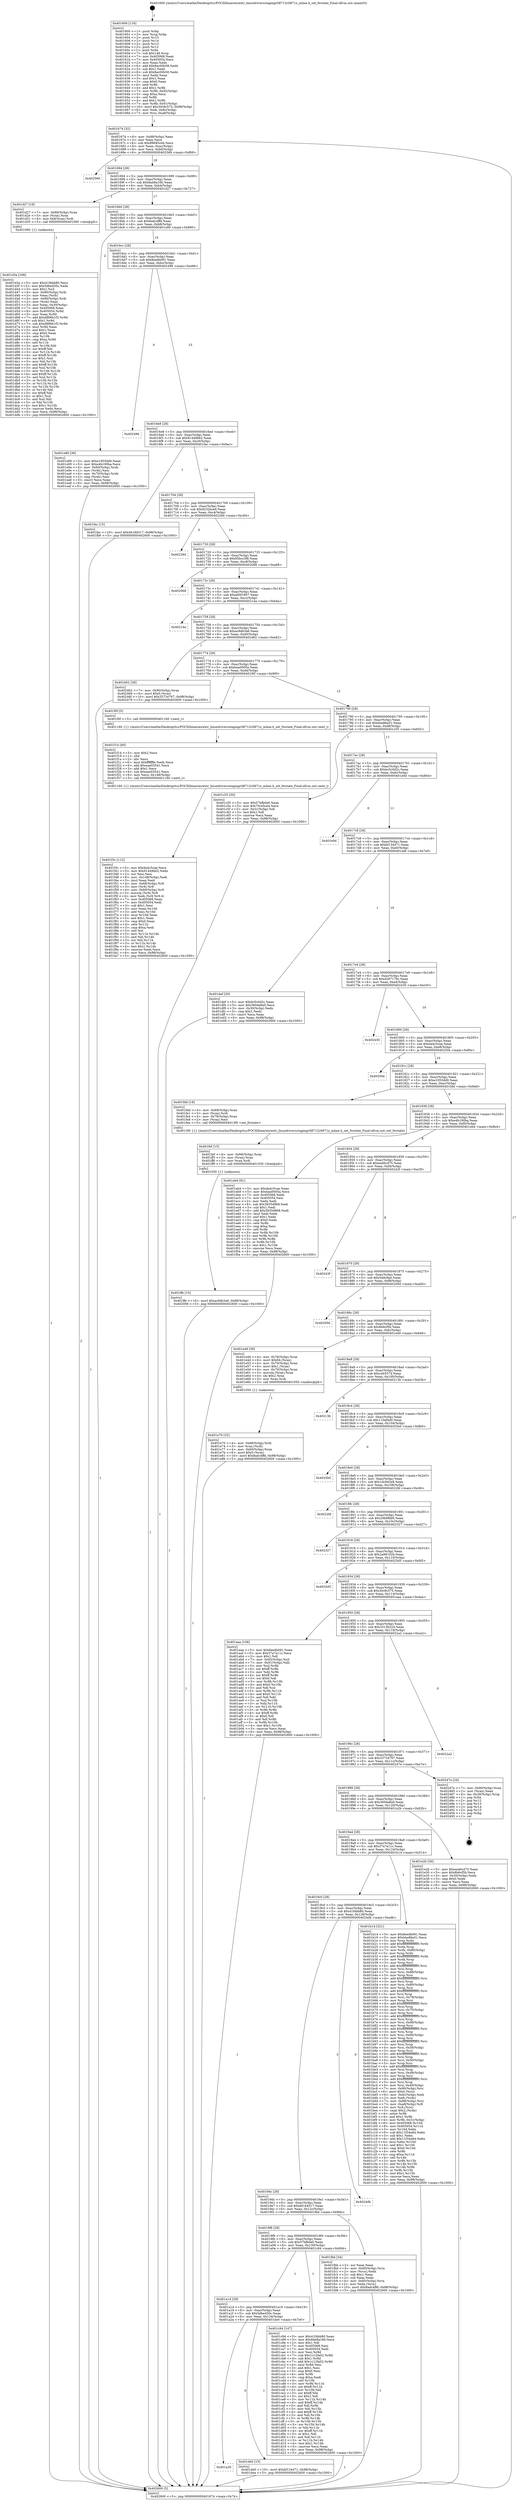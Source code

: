 digraph "0x401600" {
  label = "0x401600 (/mnt/c/Users/mathe/Desktop/tcc/POCII/binaries/extr_linuxdriversstagingrtl8712rtl871x_mlme.h_set_fwstate_Final-ollvm.out::main(0))"
  labelloc = "t"
  node[shape=record]

  Entry [label="",width=0.3,height=0.3,shape=circle,fillcolor=black,style=filled]
  "0x401674" [label="{
     0x401674 [32]\l
     | [instrs]\l
     &nbsp;&nbsp;0x401674 \<+6\>: mov -0x98(%rbp),%eax\l
     &nbsp;&nbsp;0x40167a \<+2\>: mov %eax,%ecx\l
     &nbsp;&nbsp;0x40167c \<+6\>: sub $0x89685cd4,%ecx\l
     &nbsp;&nbsp;0x401682 \<+6\>: mov %eax,-0xac(%rbp)\l
     &nbsp;&nbsp;0x401688 \<+6\>: mov %ecx,-0xb0(%rbp)\l
     &nbsp;&nbsp;0x40168e \<+6\>: je 0000000000402569 \<main+0xf69\>\l
  }"]
  "0x402569" [label="{
     0x402569\l
  }", style=dashed]
  "0x401694" [label="{
     0x401694 [28]\l
     | [instrs]\l
     &nbsp;&nbsp;0x401694 \<+5\>: jmp 0000000000401699 \<main+0x99\>\l
     &nbsp;&nbsp;0x401699 \<+6\>: mov -0xac(%rbp),%eax\l
     &nbsp;&nbsp;0x40169f \<+5\>: sub $0x8ab8a16b,%eax\l
     &nbsp;&nbsp;0x4016a4 \<+6\>: mov %eax,-0xb4(%rbp)\l
     &nbsp;&nbsp;0x4016aa \<+6\>: je 0000000000401d27 \<main+0x727\>\l
  }"]
  Exit [label="",width=0.3,height=0.3,shape=circle,fillcolor=black,style=filled,peripheries=2]
  "0x401d27" [label="{
     0x401d27 [19]\l
     | [instrs]\l
     &nbsp;&nbsp;0x401d27 \<+7\>: mov -0x88(%rbp),%rax\l
     &nbsp;&nbsp;0x401d2e \<+3\>: mov (%rax),%rax\l
     &nbsp;&nbsp;0x401d31 \<+4\>: mov 0x8(%rax),%rdi\l
     &nbsp;&nbsp;0x401d35 \<+5\>: call 0000000000401060 \<atoi@plt\>\l
     | [calls]\l
     &nbsp;&nbsp;0x401060 \{1\} (unknown)\l
  }"]
  "0x4016b0" [label="{
     0x4016b0 [28]\l
     | [instrs]\l
     &nbsp;&nbsp;0x4016b0 \<+5\>: jmp 00000000004016b5 \<main+0xb5\>\l
     &nbsp;&nbsp;0x4016b5 \<+6\>: mov -0xac(%rbp),%eax\l
     &nbsp;&nbsp;0x4016bb \<+5\>: sub $0x8adc4ffd,%eax\l
     &nbsp;&nbsp;0x4016c0 \<+6\>: mov %eax,-0xb8(%rbp)\l
     &nbsp;&nbsp;0x4016c6 \<+6\>: je 0000000000401e90 \<main+0x890\>\l
  }"]
  "0x401ffe" [label="{
     0x401ffe [15]\l
     | [instrs]\l
     &nbsp;&nbsp;0x401ffe \<+10\>: movl $0xac9db3a6,-0x98(%rbp)\l
     &nbsp;&nbsp;0x402008 \<+5\>: jmp 0000000000402600 \<main+0x1000\>\l
  }"]
  "0x401e90" [label="{
     0x401e90 [36]\l
     | [instrs]\l
     &nbsp;&nbsp;0x401e90 \<+5\>: mov $0xe1955dd0,%eax\l
     &nbsp;&nbsp;0x401e95 \<+5\>: mov $0xe4b190ba,%ecx\l
     &nbsp;&nbsp;0x401e9a \<+4\>: mov -0x60(%rbp),%rdx\l
     &nbsp;&nbsp;0x401e9e \<+2\>: mov (%rdx),%esi\l
     &nbsp;&nbsp;0x401ea0 \<+4\>: mov -0x70(%rbp),%rdx\l
     &nbsp;&nbsp;0x401ea4 \<+2\>: cmp (%rdx),%esi\l
     &nbsp;&nbsp;0x401ea6 \<+3\>: cmovl %ecx,%eax\l
     &nbsp;&nbsp;0x401ea9 \<+6\>: mov %eax,-0x98(%rbp)\l
     &nbsp;&nbsp;0x401eaf \<+5\>: jmp 0000000000402600 \<main+0x1000\>\l
  }"]
  "0x4016cc" [label="{
     0x4016cc [28]\l
     | [instrs]\l
     &nbsp;&nbsp;0x4016cc \<+5\>: jmp 00000000004016d1 \<main+0xd1\>\l
     &nbsp;&nbsp;0x4016d1 \<+6\>: mov -0xac(%rbp),%eax\l
     &nbsp;&nbsp;0x4016d7 \<+5\>: sub $0x8eedb091,%eax\l
     &nbsp;&nbsp;0x4016dc \<+6\>: mov %eax,-0xbc(%rbp)\l
     &nbsp;&nbsp;0x4016e2 \<+6\>: je 0000000000402496 \<main+0xe96\>\l
  }"]
  "0x401fef" [label="{
     0x401fef [15]\l
     | [instrs]\l
     &nbsp;&nbsp;0x401fef \<+4\>: mov -0x68(%rbp),%rax\l
     &nbsp;&nbsp;0x401ff3 \<+3\>: mov (%rax),%rax\l
     &nbsp;&nbsp;0x401ff6 \<+3\>: mov %rax,%rdi\l
     &nbsp;&nbsp;0x401ff9 \<+5\>: call 0000000000401030 \<free@plt\>\l
     | [calls]\l
     &nbsp;&nbsp;0x401030 \{1\} (unknown)\l
  }"]
  "0x402496" [label="{
     0x402496\l
  }", style=dashed]
  "0x4016e8" [label="{
     0x4016e8 [28]\l
     | [instrs]\l
     &nbsp;&nbsp;0x4016e8 \<+5\>: jmp 00000000004016ed \<main+0xed\>\l
     &nbsp;&nbsp;0x4016ed \<+6\>: mov -0xac(%rbp),%eax\l
     &nbsp;&nbsp;0x4016f3 \<+5\>: sub $0x91449b62,%eax\l
     &nbsp;&nbsp;0x4016f8 \<+6\>: mov %eax,-0xc0(%rbp)\l
     &nbsp;&nbsp;0x4016fe \<+6\>: je 0000000000401fac \<main+0x9ac\>\l
  }"]
  "0x401f3c" [label="{
     0x401f3c [112]\l
     | [instrs]\l
     &nbsp;&nbsp;0x401f3c \<+5\>: mov $0xda4c5cae,%ecx\l
     &nbsp;&nbsp;0x401f41 \<+5\>: mov $0x91449b62,%edx\l
     &nbsp;&nbsp;0x401f46 \<+2\>: xor %esi,%esi\l
     &nbsp;&nbsp;0x401f48 \<+6\>: mov -0x148(%rbp),%edi\l
     &nbsp;&nbsp;0x401f4e \<+3\>: imul %eax,%edi\l
     &nbsp;&nbsp;0x401f51 \<+4\>: mov -0x68(%rbp),%r8\l
     &nbsp;&nbsp;0x401f55 \<+3\>: mov (%r8),%r8\l
     &nbsp;&nbsp;0x401f58 \<+4\>: mov -0x60(%rbp),%r9\l
     &nbsp;&nbsp;0x401f5c \<+3\>: movslq (%r9),%r9\l
     &nbsp;&nbsp;0x401f5f \<+4\>: mov %edi,(%r8,%r9,4)\l
     &nbsp;&nbsp;0x401f63 \<+7\>: mov 0x405068,%eax\l
     &nbsp;&nbsp;0x401f6a \<+7\>: mov 0x405054,%edi\l
     &nbsp;&nbsp;0x401f71 \<+3\>: sub $0x1,%esi\l
     &nbsp;&nbsp;0x401f74 \<+3\>: mov %eax,%r10d\l
     &nbsp;&nbsp;0x401f77 \<+3\>: add %esi,%r10d\l
     &nbsp;&nbsp;0x401f7a \<+4\>: imul %r10d,%eax\l
     &nbsp;&nbsp;0x401f7e \<+3\>: and $0x1,%eax\l
     &nbsp;&nbsp;0x401f81 \<+3\>: cmp $0x0,%eax\l
     &nbsp;&nbsp;0x401f84 \<+4\>: sete %r11b\l
     &nbsp;&nbsp;0x401f88 \<+3\>: cmp $0xa,%edi\l
     &nbsp;&nbsp;0x401f8b \<+3\>: setl %bl\l
     &nbsp;&nbsp;0x401f8e \<+3\>: mov %r11b,%r14b\l
     &nbsp;&nbsp;0x401f91 \<+3\>: and %bl,%r14b\l
     &nbsp;&nbsp;0x401f94 \<+3\>: xor %bl,%r11b\l
     &nbsp;&nbsp;0x401f97 \<+3\>: or %r11b,%r14b\l
     &nbsp;&nbsp;0x401f9a \<+4\>: test $0x1,%r14b\l
     &nbsp;&nbsp;0x401f9e \<+3\>: cmovne %edx,%ecx\l
     &nbsp;&nbsp;0x401fa1 \<+6\>: mov %ecx,-0x98(%rbp)\l
     &nbsp;&nbsp;0x401fa7 \<+5\>: jmp 0000000000402600 \<main+0x1000\>\l
  }"]
  "0x401fac" [label="{
     0x401fac [15]\l
     | [instrs]\l
     &nbsp;&nbsp;0x401fac \<+10\>: movl $0x46184517,-0x98(%rbp)\l
     &nbsp;&nbsp;0x401fb6 \<+5\>: jmp 0000000000402600 \<main+0x1000\>\l
  }"]
  "0x401704" [label="{
     0x401704 [28]\l
     | [instrs]\l
     &nbsp;&nbsp;0x401704 \<+5\>: jmp 0000000000401709 \<main+0x109\>\l
     &nbsp;&nbsp;0x401709 \<+6\>: mov -0xac(%rbp),%eax\l
     &nbsp;&nbsp;0x40170f \<+5\>: sub $0x9232bce9,%eax\l
     &nbsp;&nbsp;0x401714 \<+6\>: mov %eax,-0xc4(%rbp)\l
     &nbsp;&nbsp;0x40171a \<+6\>: je 0000000000402284 \<main+0xc84\>\l
  }"]
  "0x401f14" [label="{
     0x401f14 [40]\l
     | [instrs]\l
     &nbsp;&nbsp;0x401f14 \<+5\>: mov $0x2,%ecx\l
     &nbsp;&nbsp;0x401f19 \<+1\>: cltd\l
     &nbsp;&nbsp;0x401f1a \<+2\>: idiv %ecx\l
     &nbsp;&nbsp;0x401f1c \<+6\>: imul $0xfffffffe,%edx,%ecx\l
     &nbsp;&nbsp;0x401f22 \<+6\>: add $0xaae03541,%ecx\l
     &nbsp;&nbsp;0x401f28 \<+3\>: add $0x1,%ecx\l
     &nbsp;&nbsp;0x401f2b \<+6\>: sub $0xaae03541,%ecx\l
     &nbsp;&nbsp;0x401f31 \<+6\>: mov %ecx,-0x148(%rbp)\l
     &nbsp;&nbsp;0x401f37 \<+5\>: call 0000000000401160 \<next_i\>\l
     | [calls]\l
     &nbsp;&nbsp;0x401160 \{1\} (/mnt/c/Users/mathe/Desktop/tcc/POCII/binaries/extr_linuxdriversstagingrtl8712rtl871x_mlme.h_set_fwstate_Final-ollvm.out::next_i)\l
  }"]
  "0x402284" [label="{
     0x402284\l
  }", style=dashed]
  "0x401720" [label="{
     0x401720 [28]\l
     | [instrs]\l
     &nbsp;&nbsp;0x401720 \<+5\>: jmp 0000000000401725 \<main+0x125\>\l
     &nbsp;&nbsp;0x401725 \<+6\>: mov -0xac(%rbp),%eax\l
     &nbsp;&nbsp;0x40172b \<+5\>: sub $0x95bcc3f8,%eax\l
     &nbsp;&nbsp;0x401730 \<+6\>: mov %eax,-0xc8(%rbp)\l
     &nbsp;&nbsp;0x401736 \<+6\>: je 0000000000402068 \<main+0xa68\>\l
  }"]
  "0x401e70" [label="{
     0x401e70 [32]\l
     | [instrs]\l
     &nbsp;&nbsp;0x401e70 \<+4\>: mov -0x68(%rbp),%rdi\l
     &nbsp;&nbsp;0x401e74 \<+3\>: mov %rax,(%rdi)\l
     &nbsp;&nbsp;0x401e77 \<+4\>: mov -0x60(%rbp),%rax\l
     &nbsp;&nbsp;0x401e7b \<+6\>: movl $0x0,(%rax)\l
     &nbsp;&nbsp;0x401e81 \<+10\>: movl $0x8adc4ffd,-0x98(%rbp)\l
     &nbsp;&nbsp;0x401e8b \<+5\>: jmp 0000000000402600 \<main+0x1000\>\l
  }"]
  "0x402068" [label="{
     0x402068\l
  }", style=dashed]
  "0x40173c" [label="{
     0x40173c [28]\l
     | [instrs]\l
     &nbsp;&nbsp;0x40173c \<+5\>: jmp 0000000000401741 \<main+0x141\>\l
     &nbsp;&nbsp;0x401741 \<+6\>: mov -0xac(%rbp),%eax\l
     &nbsp;&nbsp;0x401747 \<+5\>: sub $0xa00f1807,%eax\l
     &nbsp;&nbsp;0x40174c \<+6\>: mov %eax,-0xcc(%rbp)\l
     &nbsp;&nbsp;0x401752 \<+6\>: je 000000000040214a \<main+0xb4a\>\l
  }"]
  "0x401a30" [label="{
     0x401a30\l
  }", style=dashed]
  "0x40214a" [label="{
     0x40214a\l
  }", style=dashed]
  "0x401758" [label="{
     0x401758 [28]\l
     | [instrs]\l
     &nbsp;&nbsp;0x401758 \<+5\>: jmp 000000000040175d \<main+0x15d\>\l
     &nbsp;&nbsp;0x40175d \<+6\>: mov -0xac(%rbp),%eax\l
     &nbsp;&nbsp;0x401763 \<+5\>: sub $0xac9db3a6,%eax\l
     &nbsp;&nbsp;0x401768 \<+6\>: mov %eax,-0xd0(%rbp)\l
     &nbsp;&nbsp;0x40176e \<+6\>: je 0000000000402462 \<main+0xe62\>\l
  }"]
  "0x401de0" [label="{
     0x401de0 [15]\l
     | [instrs]\l
     &nbsp;&nbsp;0x401de0 \<+10\>: movl $0xbf134471,-0x98(%rbp)\l
     &nbsp;&nbsp;0x401dea \<+5\>: jmp 0000000000402600 \<main+0x1000\>\l
  }"]
  "0x402462" [label="{
     0x402462 [28]\l
     | [instrs]\l
     &nbsp;&nbsp;0x402462 \<+7\>: mov -0x90(%rbp),%rax\l
     &nbsp;&nbsp;0x402469 \<+6\>: movl $0x0,(%rax)\l
     &nbsp;&nbsp;0x40246f \<+10\>: movl $0x33734767,-0x98(%rbp)\l
     &nbsp;&nbsp;0x402479 \<+5\>: jmp 0000000000402600 \<main+0x1000\>\l
  }"]
  "0x401774" [label="{
     0x401774 [28]\l
     | [instrs]\l
     &nbsp;&nbsp;0x401774 \<+5\>: jmp 0000000000401779 \<main+0x179\>\l
     &nbsp;&nbsp;0x401779 \<+6\>: mov -0xac(%rbp),%eax\l
     &nbsp;&nbsp;0x40177f \<+5\>: sub $0xbaa0005a,%eax\l
     &nbsp;&nbsp;0x401784 \<+6\>: mov %eax,-0xd4(%rbp)\l
     &nbsp;&nbsp;0x40178a \<+6\>: je 0000000000401f0f \<main+0x90f\>\l
  }"]
  "0x401d3a" [label="{
     0x401d3a [166]\l
     | [instrs]\l
     &nbsp;&nbsp;0x401d3a \<+5\>: mov $0x41f4bb80,%ecx\l
     &nbsp;&nbsp;0x401d3f \<+5\>: mov $0x5dbe450c,%edx\l
     &nbsp;&nbsp;0x401d44 \<+3\>: mov $0x1,%sil\l
     &nbsp;&nbsp;0x401d47 \<+4\>: mov -0x80(%rbp),%rdi\l
     &nbsp;&nbsp;0x401d4b \<+2\>: mov %eax,(%rdi)\l
     &nbsp;&nbsp;0x401d4d \<+4\>: mov -0x80(%rbp),%rdi\l
     &nbsp;&nbsp;0x401d51 \<+2\>: mov (%rdi),%eax\l
     &nbsp;&nbsp;0x401d53 \<+3\>: mov %eax,-0x30(%rbp)\l
     &nbsp;&nbsp;0x401d56 \<+7\>: mov 0x405068,%eax\l
     &nbsp;&nbsp;0x401d5d \<+8\>: mov 0x405054,%r8d\l
     &nbsp;&nbsp;0x401d65 \<+3\>: mov %eax,%r9d\l
     &nbsp;&nbsp;0x401d68 \<+7\>: add $0xd886b1f3,%r9d\l
     &nbsp;&nbsp;0x401d6f \<+4\>: sub $0x1,%r9d\l
     &nbsp;&nbsp;0x401d73 \<+7\>: sub $0xd886b1f3,%r9d\l
     &nbsp;&nbsp;0x401d7a \<+4\>: imul %r9d,%eax\l
     &nbsp;&nbsp;0x401d7e \<+3\>: and $0x1,%eax\l
     &nbsp;&nbsp;0x401d81 \<+3\>: cmp $0x0,%eax\l
     &nbsp;&nbsp;0x401d84 \<+4\>: sete %r10b\l
     &nbsp;&nbsp;0x401d88 \<+4\>: cmp $0xa,%r8d\l
     &nbsp;&nbsp;0x401d8c \<+4\>: setl %r11b\l
     &nbsp;&nbsp;0x401d90 \<+3\>: mov %r10b,%bl\l
     &nbsp;&nbsp;0x401d93 \<+3\>: xor $0xff,%bl\l
     &nbsp;&nbsp;0x401d96 \<+3\>: mov %r11b,%r14b\l
     &nbsp;&nbsp;0x401d99 \<+4\>: xor $0xff,%r14b\l
     &nbsp;&nbsp;0x401d9d \<+4\>: xor $0x1,%sil\l
     &nbsp;&nbsp;0x401da1 \<+3\>: mov %bl,%r15b\l
     &nbsp;&nbsp;0x401da4 \<+4\>: and $0xff,%r15b\l
     &nbsp;&nbsp;0x401da8 \<+3\>: and %sil,%r10b\l
     &nbsp;&nbsp;0x401dab \<+3\>: mov %r14b,%r12b\l
     &nbsp;&nbsp;0x401dae \<+4\>: and $0xff,%r12b\l
     &nbsp;&nbsp;0x401db2 \<+3\>: and %sil,%r11b\l
     &nbsp;&nbsp;0x401db5 \<+3\>: or %r10b,%r15b\l
     &nbsp;&nbsp;0x401db8 \<+3\>: or %r11b,%r12b\l
     &nbsp;&nbsp;0x401dbb \<+3\>: xor %r12b,%r15b\l
     &nbsp;&nbsp;0x401dbe \<+3\>: or %r14b,%bl\l
     &nbsp;&nbsp;0x401dc1 \<+3\>: xor $0xff,%bl\l
     &nbsp;&nbsp;0x401dc4 \<+4\>: or $0x1,%sil\l
     &nbsp;&nbsp;0x401dc8 \<+3\>: and %sil,%bl\l
     &nbsp;&nbsp;0x401dcb \<+3\>: or %bl,%r15b\l
     &nbsp;&nbsp;0x401dce \<+4\>: test $0x1,%r15b\l
     &nbsp;&nbsp;0x401dd2 \<+3\>: cmovne %edx,%ecx\l
     &nbsp;&nbsp;0x401dd5 \<+6\>: mov %ecx,-0x98(%rbp)\l
     &nbsp;&nbsp;0x401ddb \<+5\>: jmp 0000000000402600 \<main+0x1000\>\l
  }"]
  "0x401f0f" [label="{
     0x401f0f [5]\l
     | [instrs]\l
     &nbsp;&nbsp;0x401f0f \<+5\>: call 0000000000401160 \<next_i\>\l
     | [calls]\l
     &nbsp;&nbsp;0x401160 \{1\} (/mnt/c/Users/mathe/Desktop/tcc/POCII/binaries/extr_linuxdriversstagingrtl8712rtl871x_mlme.h_set_fwstate_Final-ollvm.out::next_i)\l
  }"]
  "0x401790" [label="{
     0x401790 [28]\l
     | [instrs]\l
     &nbsp;&nbsp;0x401790 \<+5\>: jmp 0000000000401795 \<main+0x195\>\l
     &nbsp;&nbsp;0x401795 \<+6\>: mov -0xac(%rbp),%eax\l
     &nbsp;&nbsp;0x40179b \<+5\>: sub $0xbba86a51,%eax\l
     &nbsp;&nbsp;0x4017a0 \<+6\>: mov %eax,-0xd8(%rbp)\l
     &nbsp;&nbsp;0x4017a6 \<+6\>: je 0000000000401c55 \<main+0x655\>\l
  }"]
  "0x401a14" [label="{
     0x401a14 [28]\l
     | [instrs]\l
     &nbsp;&nbsp;0x401a14 \<+5\>: jmp 0000000000401a19 \<main+0x419\>\l
     &nbsp;&nbsp;0x401a19 \<+6\>: mov -0xac(%rbp),%eax\l
     &nbsp;&nbsp;0x401a1f \<+5\>: sub $0x5dbe450c,%eax\l
     &nbsp;&nbsp;0x401a24 \<+6\>: mov %eax,-0x134(%rbp)\l
     &nbsp;&nbsp;0x401a2a \<+6\>: je 0000000000401de0 \<main+0x7e0\>\l
  }"]
  "0x401c55" [label="{
     0x401c55 [30]\l
     | [instrs]\l
     &nbsp;&nbsp;0x401c55 \<+5\>: mov $0x57bfb0e0,%eax\l
     &nbsp;&nbsp;0x401c5a \<+5\>: mov $0x70ce5ce4,%ecx\l
     &nbsp;&nbsp;0x401c5f \<+3\>: mov -0x31(%rbp),%dl\l
     &nbsp;&nbsp;0x401c62 \<+3\>: test $0x1,%dl\l
     &nbsp;&nbsp;0x401c65 \<+3\>: cmovne %ecx,%eax\l
     &nbsp;&nbsp;0x401c68 \<+6\>: mov %eax,-0x98(%rbp)\l
     &nbsp;&nbsp;0x401c6e \<+5\>: jmp 0000000000402600 \<main+0x1000\>\l
  }"]
  "0x4017ac" [label="{
     0x4017ac [28]\l
     | [instrs]\l
     &nbsp;&nbsp;0x4017ac \<+5\>: jmp 00000000004017b1 \<main+0x1b1\>\l
     &nbsp;&nbsp;0x4017b1 \<+6\>: mov -0xac(%rbp),%eax\l
     &nbsp;&nbsp;0x4017b7 \<+5\>: sub $0xbc5c0d2c,%eax\l
     &nbsp;&nbsp;0x4017bc \<+6\>: mov %eax,-0xdc(%rbp)\l
     &nbsp;&nbsp;0x4017c2 \<+6\>: je 0000000000401e0d \<main+0x80d\>\l
  }"]
  "0x401c94" [label="{
     0x401c94 [147]\l
     | [instrs]\l
     &nbsp;&nbsp;0x401c94 \<+5\>: mov $0x41f4bb80,%eax\l
     &nbsp;&nbsp;0x401c99 \<+5\>: mov $0x8ab8a16b,%ecx\l
     &nbsp;&nbsp;0x401c9e \<+2\>: mov $0x1,%dl\l
     &nbsp;&nbsp;0x401ca0 \<+7\>: mov 0x405068,%esi\l
     &nbsp;&nbsp;0x401ca7 \<+7\>: mov 0x405054,%edi\l
     &nbsp;&nbsp;0x401cae \<+3\>: mov %esi,%r8d\l
     &nbsp;&nbsp;0x401cb1 \<+7\>: sub $0x1c12fa02,%r8d\l
     &nbsp;&nbsp;0x401cb8 \<+4\>: sub $0x1,%r8d\l
     &nbsp;&nbsp;0x401cbc \<+7\>: add $0x1c12fa02,%r8d\l
     &nbsp;&nbsp;0x401cc3 \<+4\>: imul %r8d,%esi\l
     &nbsp;&nbsp;0x401cc7 \<+3\>: and $0x1,%esi\l
     &nbsp;&nbsp;0x401cca \<+3\>: cmp $0x0,%esi\l
     &nbsp;&nbsp;0x401ccd \<+4\>: sete %r9b\l
     &nbsp;&nbsp;0x401cd1 \<+3\>: cmp $0xa,%edi\l
     &nbsp;&nbsp;0x401cd4 \<+4\>: setl %r10b\l
     &nbsp;&nbsp;0x401cd8 \<+3\>: mov %r9b,%r11b\l
     &nbsp;&nbsp;0x401cdb \<+4\>: xor $0xff,%r11b\l
     &nbsp;&nbsp;0x401cdf \<+3\>: mov %r10b,%bl\l
     &nbsp;&nbsp;0x401ce2 \<+3\>: xor $0xff,%bl\l
     &nbsp;&nbsp;0x401ce5 \<+3\>: xor $0x1,%dl\l
     &nbsp;&nbsp;0x401ce8 \<+3\>: mov %r11b,%r14b\l
     &nbsp;&nbsp;0x401ceb \<+4\>: and $0xff,%r14b\l
     &nbsp;&nbsp;0x401cef \<+3\>: and %dl,%r9b\l
     &nbsp;&nbsp;0x401cf2 \<+3\>: mov %bl,%r15b\l
     &nbsp;&nbsp;0x401cf5 \<+4\>: and $0xff,%r15b\l
     &nbsp;&nbsp;0x401cf9 \<+3\>: and %dl,%r10b\l
     &nbsp;&nbsp;0x401cfc \<+3\>: or %r9b,%r14b\l
     &nbsp;&nbsp;0x401cff \<+3\>: or %r10b,%r15b\l
     &nbsp;&nbsp;0x401d02 \<+3\>: xor %r15b,%r14b\l
     &nbsp;&nbsp;0x401d05 \<+3\>: or %bl,%r11b\l
     &nbsp;&nbsp;0x401d08 \<+4\>: xor $0xff,%r11b\l
     &nbsp;&nbsp;0x401d0c \<+3\>: or $0x1,%dl\l
     &nbsp;&nbsp;0x401d0f \<+3\>: and %dl,%r11b\l
     &nbsp;&nbsp;0x401d12 \<+3\>: or %r11b,%r14b\l
     &nbsp;&nbsp;0x401d15 \<+4\>: test $0x1,%r14b\l
     &nbsp;&nbsp;0x401d19 \<+3\>: cmovne %ecx,%eax\l
     &nbsp;&nbsp;0x401d1c \<+6\>: mov %eax,-0x98(%rbp)\l
     &nbsp;&nbsp;0x401d22 \<+5\>: jmp 0000000000402600 \<main+0x1000\>\l
  }"]
  "0x401e0d" [label="{
     0x401e0d\l
  }", style=dashed]
  "0x4017c8" [label="{
     0x4017c8 [28]\l
     | [instrs]\l
     &nbsp;&nbsp;0x4017c8 \<+5\>: jmp 00000000004017cd \<main+0x1cd\>\l
     &nbsp;&nbsp;0x4017cd \<+6\>: mov -0xac(%rbp),%eax\l
     &nbsp;&nbsp;0x4017d3 \<+5\>: sub $0xbf134471,%eax\l
     &nbsp;&nbsp;0x4017d8 \<+6\>: mov %eax,-0xe0(%rbp)\l
     &nbsp;&nbsp;0x4017de \<+6\>: je 0000000000401def \<main+0x7ef\>\l
  }"]
  "0x4019f8" [label="{
     0x4019f8 [28]\l
     | [instrs]\l
     &nbsp;&nbsp;0x4019f8 \<+5\>: jmp 00000000004019fd \<main+0x3fd\>\l
     &nbsp;&nbsp;0x4019fd \<+6\>: mov -0xac(%rbp),%eax\l
     &nbsp;&nbsp;0x401a03 \<+5\>: sub $0x57bfb0e0,%eax\l
     &nbsp;&nbsp;0x401a08 \<+6\>: mov %eax,-0x130(%rbp)\l
     &nbsp;&nbsp;0x401a0e \<+6\>: je 0000000000401c94 \<main+0x694\>\l
  }"]
  "0x401def" [label="{
     0x401def [30]\l
     | [instrs]\l
     &nbsp;&nbsp;0x401def \<+5\>: mov $0xbc5c0d2c,%eax\l
     &nbsp;&nbsp;0x401df4 \<+5\>: mov $0x360da8a0,%ecx\l
     &nbsp;&nbsp;0x401df9 \<+3\>: mov -0x30(%rbp),%edx\l
     &nbsp;&nbsp;0x401dfc \<+3\>: cmp $0x1,%edx\l
     &nbsp;&nbsp;0x401dff \<+3\>: cmovl %ecx,%eax\l
     &nbsp;&nbsp;0x401e02 \<+6\>: mov %eax,-0x98(%rbp)\l
     &nbsp;&nbsp;0x401e08 \<+5\>: jmp 0000000000402600 \<main+0x1000\>\l
  }"]
  "0x4017e4" [label="{
     0x4017e4 [28]\l
     | [instrs]\l
     &nbsp;&nbsp;0x4017e4 \<+5\>: jmp 00000000004017e9 \<main+0x1e9\>\l
     &nbsp;&nbsp;0x4017e9 \<+6\>: mov -0xac(%rbp),%eax\l
     &nbsp;&nbsp;0x4017ef \<+5\>: sub $0xd287179c,%eax\l
     &nbsp;&nbsp;0x4017f4 \<+6\>: mov %eax,-0xe4(%rbp)\l
     &nbsp;&nbsp;0x4017fa \<+6\>: je 0000000000402430 \<main+0xe30\>\l
  }"]
  "0x401fbb" [label="{
     0x401fbb [34]\l
     | [instrs]\l
     &nbsp;&nbsp;0x401fbb \<+2\>: xor %eax,%eax\l
     &nbsp;&nbsp;0x401fbd \<+4\>: mov -0x60(%rbp),%rcx\l
     &nbsp;&nbsp;0x401fc1 \<+2\>: mov (%rcx),%edx\l
     &nbsp;&nbsp;0x401fc3 \<+3\>: sub $0x1,%eax\l
     &nbsp;&nbsp;0x401fc6 \<+2\>: sub %eax,%edx\l
     &nbsp;&nbsp;0x401fc8 \<+4\>: mov -0x60(%rbp),%rcx\l
     &nbsp;&nbsp;0x401fcc \<+2\>: mov %edx,(%rcx)\l
     &nbsp;&nbsp;0x401fce \<+10\>: movl $0x8adc4ffd,-0x98(%rbp)\l
     &nbsp;&nbsp;0x401fd8 \<+5\>: jmp 0000000000402600 \<main+0x1000\>\l
  }"]
  "0x402430" [label="{
     0x402430\l
  }", style=dashed]
  "0x401800" [label="{
     0x401800 [28]\l
     | [instrs]\l
     &nbsp;&nbsp;0x401800 \<+5\>: jmp 0000000000401805 \<main+0x205\>\l
     &nbsp;&nbsp;0x401805 \<+6\>: mov -0xac(%rbp),%eax\l
     &nbsp;&nbsp;0x40180b \<+5\>: sub $0xda4c5cae,%eax\l
     &nbsp;&nbsp;0x401810 \<+6\>: mov %eax,-0xe8(%rbp)\l
     &nbsp;&nbsp;0x401816 \<+6\>: je 000000000040250e \<main+0xf0e\>\l
  }"]
  "0x4019dc" [label="{
     0x4019dc [28]\l
     | [instrs]\l
     &nbsp;&nbsp;0x4019dc \<+5\>: jmp 00000000004019e1 \<main+0x3e1\>\l
     &nbsp;&nbsp;0x4019e1 \<+6\>: mov -0xac(%rbp),%eax\l
     &nbsp;&nbsp;0x4019e7 \<+5\>: sub $0x46184517,%eax\l
     &nbsp;&nbsp;0x4019ec \<+6\>: mov %eax,-0x12c(%rbp)\l
     &nbsp;&nbsp;0x4019f2 \<+6\>: je 0000000000401fbb \<main+0x9bb\>\l
  }"]
  "0x40250e" [label="{
     0x40250e\l
  }", style=dashed]
  "0x40181c" [label="{
     0x40181c [28]\l
     | [instrs]\l
     &nbsp;&nbsp;0x40181c \<+5\>: jmp 0000000000401821 \<main+0x221\>\l
     &nbsp;&nbsp;0x401821 \<+6\>: mov -0xac(%rbp),%eax\l
     &nbsp;&nbsp;0x401827 \<+5\>: sub $0xe1955dd0,%eax\l
     &nbsp;&nbsp;0x40182c \<+6\>: mov %eax,-0xec(%rbp)\l
     &nbsp;&nbsp;0x401832 \<+6\>: je 0000000000401fdd \<main+0x9dd\>\l
  }"]
  "0x4024db" [label="{
     0x4024db\l
  }", style=dashed]
  "0x401fdd" [label="{
     0x401fdd [18]\l
     | [instrs]\l
     &nbsp;&nbsp;0x401fdd \<+4\>: mov -0x68(%rbp),%rax\l
     &nbsp;&nbsp;0x401fe1 \<+3\>: mov (%rax),%rdi\l
     &nbsp;&nbsp;0x401fe4 \<+4\>: mov -0x78(%rbp),%rax\l
     &nbsp;&nbsp;0x401fe8 \<+2\>: mov (%rax),%esi\l
     &nbsp;&nbsp;0x401fea \<+5\>: call 00000000004013f0 \<set_fwstate\>\l
     | [calls]\l
     &nbsp;&nbsp;0x4013f0 \{1\} (/mnt/c/Users/mathe/Desktop/tcc/POCII/binaries/extr_linuxdriversstagingrtl8712rtl871x_mlme.h_set_fwstate_Final-ollvm.out::set_fwstate)\l
  }"]
  "0x401838" [label="{
     0x401838 [28]\l
     | [instrs]\l
     &nbsp;&nbsp;0x401838 \<+5\>: jmp 000000000040183d \<main+0x23d\>\l
     &nbsp;&nbsp;0x40183d \<+6\>: mov -0xac(%rbp),%eax\l
     &nbsp;&nbsp;0x401843 \<+5\>: sub $0xe4b190ba,%eax\l
     &nbsp;&nbsp;0x401848 \<+6\>: mov %eax,-0xf0(%rbp)\l
     &nbsp;&nbsp;0x40184e \<+6\>: je 0000000000401eb4 \<main+0x8b4\>\l
  }"]
  "0x4019c0" [label="{
     0x4019c0 [28]\l
     | [instrs]\l
     &nbsp;&nbsp;0x4019c0 \<+5\>: jmp 00000000004019c5 \<main+0x3c5\>\l
     &nbsp;&nbsp;0x4019c5 \<+6\>: mov -0xac(%rbp),%eax\l
     &nbsp;&nbsp;0x4019cb \<+5\>: sub $0x41f4bb80,%eax\l
     &nbsp;&nbsp;0x4019d0 \<+6\>: mov %eax,-0x128(%rbp)\l
     &nbsp;&nbsp;0x4019d6 \<+6\>: je 00000000004024db \<main+0xedb\>\l
  }"]
  "0x401eb4" [label="{
     0x401eb4 [91]\l
     | [instrs]\l
     &nbsp;&nbsp;0x401eb4 \<+5\>: mov $0xda4c5cae,%eax\l
     &nbsp;&nbsp;0x401eb9 \<+5\>: mov $0xbaa0005a,%ecx\l
     &nbsp;&nbsp;0x401ebe \<+7\>: mov 0x405068,%edx\l
     &nbsp;&nbsp;0x401ec5 \<+7\>: mov 0x405054,%esi\l
     &nbsp;&nbsp;0x401ecc \<+2\>: mov %edx,%edi\l
     &nbsp;&nbsp;0x401ece \<+6\>: sub $0x3935d968,%edi\l
     &nbsp;&nbsp;0x401ed4 \<+3\>: sub $0x1,%edi\l
     &nbsp;&nbsp;0x401ed7 \<+6\>: add $0x3935d968,%edi\l
     &nbsp;&nbsp;0x401edd \<+3\>: imul %edi,%edx\l
     &nbsp;&nbsp;0x401ee0 \<+3\>: and $0x1,%edx\l
     &nbsp;&nbsp;0x401ee3 \<+3\>: cmp $0x0,%edx\l
     &nbsp;&nbsp;0x401ee6 \<+4\>: sete %r8b\l
     &nbsp;&nbsp;0x401eea \<+3\>: cmp $0xa,%esi\l
     &nbsp;&nbsp;0x401eed \<+4\>: setl %r9b\l
     &nbsp;&nbsp;0x401ef1 \<+3\>: mov %r8b,%r10b\l
     &nbsp;&nbsp;0x401ef4 \<+3\>: and %r9b,%r10b\l
     &nbsp;&nbsp;0x401ef7 \<+3\>: xor %r9b,%r8b\l
     &nbsp;&nbsp;0x401efa \<+3\>: or %r8b,%r10b\l
     &nbsp;&nbsp;0x401efd \<+4\>: test $0x1,%r10b\l
     &nbsp;&nbsp;0x401f01 \<+3\>: cmovne %ecx,%eax\l
     &nbsp;&nbsp;0x401f04 \<+6\>: mov %eax,-0x98(%rbp)\l
     &nbsp;&nbsp;0x401f0a \<+5\>: jmp 0000000000402600 \<main+0x1000\>\l
  }"]
  "0x401854" [label="{
     0x401854 [28]\l
     | [instrs]\l
     &nbsp;&nbsp;0x401854 \<+5\>: jmp 0000000000401859 \<main+0x259\>\l
     &nbsp;&nbsp;0x401859 \<+6\>: mov -0xac(%rbp),%eax\l
     &nbsp;&nbsp;0x40185f \<+5\>: sub $0xea46cd75,%eax\l
     &nbsp;&nbsp;0x401864 \<+6\>: mov %eax,-0xf4(%rbp)\l
     &nbsp;&nbsp;0x40186a \<+6\>: je 000000000040243f \<main+0xe3f\>\l
  }"]
  "0x401b14" [label="{
     0x401b14 [321]\l
     | [instrs]\l
     &nbsp;&nbsp;0x401b14 \<+5\>: mov $0x8eedb091,%eax\l
     &nbsp;&nbsp;0x401b19 \<+5\>: mov $0xbba86a51,%ecx\l
     &nbsp;&nbsp;0x401b1e \<+3\>: mov %rsp,%rdx\l
     &nbsp;&nbsp;0x401b21 \<+4\>: add $0xfffffffffffffff0,%rdx\l
     &nbsp;&nbsp;0x401b25 \<+3\>: mov %rdx,%rsp\l
     &nbsp;&nbsp;0x401b28 \<+7\>: mov %rdx,-0x90(%rbp)\l
     &nbsp;&nbsp;0x401b2f \<+3\>: mov %rsp,%rdx\l
     &nbsp;&nbsp;0x401b32 \<+4\>: add $0xfffffffffffffff0,%rdx\l
     &nbsp;&nbsp;0x401b36 \<+3\>: mov %rdx,%rsp\l
     &nbsp;&nbsp;0x401b39 \<+3\>: mov %rsp,%rsi\l
     &nbsp;&nbsp;0x401b3c \<+4\>: add $0xfffffffffffffff0,%rsi\l
     &nbsp;&nbsp;0x401b40 \<+3\>: mov %rsi,%rsp\l
     &nbsp;&nbsp;0x401b43 \<+7\>: mov %rsi,-0x88(%rbp)\l
     &nbsp;&nbsp;0x401b4a \<+3\>: mov %rsp,%rsi\l
     &nbsp;&nbsp;0x401b4d \<+4\>: add $0xfffffffffffffff0,%rsi\l
     &nbsp;&nbsp;0x401b51 \<+3\>: mov %rsi,%rsp\l
     &nbsp;&nbsp;0x401b54 \<+4\>: mov %rsi,-0x80(%rbp)\l
     &nbsp;&nbsp;0x401b58 \<+3\>: mov %rsp,%rsi\l
     &nbsp;&nbsp;0x401b5b \<+4\>: add $0xfffffffffffffff0,%rsi\l
     &nbsp;&nbsp;0x401b5f \<+3\>: mov %rsi,%rsp\l
     &nbsp;&nbsp;0x401b62 \<+4\>: mov %rsi,-0x78(%rbp)\l
     &nbsp;&nbsp;0x401b66 \<+3\>: mov %rsp,%rsi\l
     &nbsp;&nbsp;0x401b69 \<+4\>: add $0xfffffffffffffff0,%rsi\l
     &nbsp;&nbsp;0x401b6d \<+3\>: mov %rsi,%rsp\l
     &nbsp;&nbsp;0x401b70 \<+4\>: mov %rsi,-0x70(%rbp)\l
     &nbsp;&nbsp;0x401b74 \<+3\>: mov %rsp,%rsi\l
     &nbsp;&nbsp;0x401b77 \<+4\>: add $0xfffffffffffffff0,%rsi\l
     &nbsp;&nbsp;0x401b7b \<+3\>: mov %rsi,%rsp\l
     &nbsp;&nbsp;0x401b7e \<+4\>: mov %rsi,-0x68(%rbp)\l
     &nbsp;&nbsp;0x401b82 \<+3\>: mov %rsp,%rsi\l
     &nbsp;&nbsp;0x401b85 \<+4\>: add $0xfffffffffffffff0,%rsi\l
     &nbsp;&nbsp;0x401b89 \<+3\>: mov %rsi,%rsp\l
     &nbsp;&nbsp;0x401b8c \<+4\>: mov %rsi,-0x60(%rbp)\l
     &nbsp;&nbsp;0x401b90 \<+3\>: mov %rsp,%rsi\l
     &nbsp;&nbsp;0x401b93 \<+4\>: add $0xfffffffffffffff0,%rsi\l
     &nbsp;&nbsp;0x401b97 \<+3\>: mov %rsi,%rsp\l
     &nbsp;&nbsp;0x401b9a \<+4\>: mov %rsi,-0x58(%rbp)\l
     &nbsp;&nbsp;0x401b9e \<+3\>: mov %rsp,%rsi\l
     &nbsp;&nbsp;0x401ba1 \<+4\>: add $0xfffffffffffffff0,%rsi\l
     &nbsp;&nbsp;0x401ba5 \<+3\>: mov %rsi,%rsp\l
     &nbsp;&nbsp;0x401ba8 \<+4\>: mov %rsi,-0x50(%rbp)\l
     &nbsp;&nbsp;0x401bac \<+3\>: mov %rsp,%rsi\l
     &nbsp;&nbsp;0x401baf \<+4\>: add $0xfffffffffffffff0,%rsi\l
     &nbsp;&nbsp;0x401bb3 \<+3\>: mov %rsi,%rsp\l
     &nbsp;&nbsp;0x401bb6 \<+4\>: mov %rsi,-0x48(%rbp)\l
     &nbsp;&nbsp;0x401bba \<+3\>: mov %rsp,%rsi\l
     &nbsp;&nbsp;0x401bbd \<+4\>: add $0xfffffffffffffff0,%rsi\l
     &nbsp;&nbsp;0x401bc1 \<+3\>: mov %rsi,%rsp\l
     &nbsp;&nbsp;0x401bc4 \<+4\>: mov %rsi,-0x40(%rbp)\l
     &nbsp;&nbsp;0x401bc8 \<+7\>: mov -0x90(%rbp),%rsi\l
     &nbsp;&nbsp;0x401bcf \<+6\>: movl $0x0,(%rsi)\l
     &nbsp;&nbsp;0x401bd5 \<+6\>: mov -0x9c(%rbp),%edi\l
     &nbsp;&nbsp;0x401bdb \<+2\>: mov %edi,(%rdx)\l
     &nbsp;&nbsp;0x401bdd \<+7\>: mov -0x88(%rbp),%rsi\l
     &nbsp;&nbsp;0x401be4 \<+7\>: mov -0xa8(%rbp),%r8\l
     &nbsp;&nbsp;0x401beb \<+3\>: mov %r8,(%rsi)\l
     &nbsp;&nbsp;0x401bee \<+3\>: cmpl $0x2,(%rdx)\l
     &nbsp;&nbsp;0x401bf1 \<+4\>: setne %r9b\l
     &nbsp;&nbsp;0x401bf5 \<+4\>: and $0x1,%r9b\l
     &nbsp;&nbsp;0x401bf9 \<+4\>: mov %r9b,-0x31(%rbp)\l
     &nbsp;&nbsp;0x401bfd \<+8\>: mov 0x405068,%r10d\l
     &nbsp;&nbsp;0x401c05 \<+8\>: mov 0x405054,%r11d\l
     &nbsp;&nbsp;0x401c0d \<+3\>: mov %r10d,%ebx\l
     &nbsp;&nbsp;0x401c10 \<+6\>: sub $0x11f34a84,%ebx\l
     &nbsp;&nbsp;0x401c16 \<+3\>: sub $0x1,%ebx\l
     &nbsp;&nbsp;0x401c19 \<+6\>: add $0x11f34a84,%ebx\l
     &nbsp;&nbsp;0x401c1f \<+4\>: imul %ebx,%r10d\l
     &nbsp;&nbsp;0x401c23 \<+4\>: and $0x1,%r10d\l
     &nbsp;&nbsp;0x401c27 \<+4\>: cmp $0x0,%r10d\l
     &nbsp;&nbsp;0x401c2b \<+4\>: sete %r9b\l
     &nbsp;&nbsp;0x401c2f \<+4\>: cmp $0xa,%r11d\l
     &nbsp;&nbsp;0x401c33 \<+4\>: setl %r14b\l
     &nbsp;&nbsp;0x401c37 \<+3\>: mov %r9b,%r15b\l
     &nbsp;&nbsp;0x401c3a \<+3\>: and %r14b,%r15b\l
     &nbsp;&nbsp;0x401c3d \<+3\>: xor %r14b,%r9b\l
     &nbsp;&nbsp;0x401c40 \<+3\>: or %r9b,%r15b\l
     &nbsp;&nbsp;0x401c43 \<+4\>: test $0x1,%r15b\l
     &nbsp;&nbsp;0x401c47 \<+3\>: cmovne %ecx,%eax\l
     &nbsp;&nbsp;0x401c4a \<+6\>: mov %eax,-0x98(%rbp)\l
     &nbsp;&nbsp;0x401c50 \<+5\>: jmp 0000000000402600 \<main+0x1000\>\l
  }"]
  "0x40243f" [label="{
     0x40243f\l
  }", style=dashed]
  "0x401870" [label="{
     0x401870 [28]\l
     | [instrs]\l
     &nbsp;&nbsp;0x401870 \<+5\>: jmp 0000000000401875 \<main+0x275\>\l
     &nbsp;&nbsp;0x401875 \<+6\>: mov -0xac(%rbp),%eax\l
     &nbsp;&nbsp;0x40187b \<+5\>: sub $0x5ddc9ad,%eax\l
     &nbsp;&nbsp;0x401880 \<+6\>: mov %eax,-0xf8(%rbp)\l
     &nbsp;&nbsp;0x401886 \<+6\>: je 000000000040200d \<main+0xa0d\>\l
  }"]
  "0x4019a4" [label="{
     0x4019a4 [28]\l
     | [instrs]\l
     &nbsp;&nbsp;0x4019a4 \<+5\>: jmp 00000000004019a9 \<main+0x3a9\>\l
     &nbsp;&nbsp;0x4019a9 \<+6\>: mov -0xac(%rbp),%eax\l
     &nbsp;&nbsp;0x4019af \<+5\>: sub $0x37a7e11c,%eax\l
     &nbsp;&nbsp;0x4019b4 \<+6\>: mov %eax,-0x124(%rbp)\l
     &nbsp;&nbsp;0x4019ba \<+6\>: je 0000000000401b14 \<main+0x514\>\l
  }"]
  "0x40200d" [label="{
     0x40200d\l
  }", style=dashed]
  "0x40188c" [label="{
     0x40188c [28]\l
     | [instrs]\l
     &nbsp;&nbsp;0x40188c \<+5\>: jmp 0000000000401891 \<main+0x291\>\l
     &nbsp;&nbsp;0x401891 \<+6\>: mov -0xac(%rbp),%eax\l
     &nbsp;&nbsp;0x401897 \<+5\>: sub $0x8b6cf5b,%eax\l
     &nbsp;&nbsp;0x40189c \<+6\>: mov %eax,-0xfc(%rbp)\l
     &nbsp;&nbsp;0x4018a2 \<+6\>: je 0000000000401e49 \<main+0x849\>\l
  }"]
  "0x401e2b" [label="{
     0x401e2b [30]\l
     | [instrs]\l
     &nbsp;&nbsp;0x401e2b \<+5\>: mov $0xea46cd75,%eax\l
     &nbsp;&nbsp;0x401e30 \<+5\>: mov $0x8b6cf5b,%ecx\l
     &nbsp;&nbsp;0x401e35 \<+3\>: mov -0x30(%rbp),%edx\l
     &nbsp;&nbsp;0x401e38 \<+3\>: cmp $0x0,%edx\l
     &nbsp;&nbsp;0x401e3b \<+3\>: cmove %ecx,%eax\l
     &nbsp;&nbsp;0x401e3e \<+6\>: mov %eax,-0x98(%rbp)\l
     &nbsp;&nbsp;0x401e44 \<+5\>: jmp 0000000000402600 \<main+0x1000\>\l
  }"]
  "0x401e49" [label="{
     0x401e49 [39]\l
     | [instrs]\l
     &nbsp;&nbsp;0x401e49 \<+4\>: mov -0x78(%rbp),%rax\l
     &nbsp;&nbsp;0x401e4d \<+6\>: movl $0x64,(%rax)\l
     &nbsp;&nbsp;0x401e53 \<+4\>: mov -0x70(%rbp),%rax\l
     &nbsp;&nbsp;0x401e57 \<+6\>: movl $0x1,(%rax)\l
     &nbsp;&nbsp;0x401e5d \<+4\>: mov -0x70(%rbp),%rax\l
     &nbsp;&nbsp;0x401e61 \<+3\>: movslq (%rax),%rax\l
     &nbsp;&nbsp;0x401e64 \<+4\>: shl $0x2,%rax\l
     &nbsp;&nbsp;0x401e68 \<+3\>: mov %rax,%rdi\l
     &nbsp;&nbsp;0x401e6b \<+5\>: call 0000000000401050 \<malloc@plt\>\l
     | [calls]\l
     &nbsp;&nbsp;0x401050 \{1\} (unknown)\l
  }"]
  "0x4018a8" [label="{
     0x4018a8 [28]\l
     | [instrs]\l
     &nbsp;&nbsp;0x4018a8 \<+5\>: jmp 00000000004018ad \<main+0x2ad\>\l
     &nbsp;&nbsp;0x4018ad \<+6\>: mov -0xac(%rbp),%eax\l
     &nbsp;&nbsp;0x4018b3 \<+5\>: sub $0xcd45574,%eax\l
     &nbsp;&nbsp;0x4018b8 \<+6\>: mov %eax,-0x100(%rbp)\l
     &nbsp;&nbsp;0x4018be \<+6\>: je 000000000040213b \<main+0xb3b\>\l
  }"]
  "0x401988" [label="{
     0x401988 [28]\l
     | [instrs]\l
     &nbsp;&nbsp;0x401988 \<+5\>: jmp 000000000040198d \<main+0x38d\>\l
     &nbsp;&nbsp;0x40198d \<+6\>: mov -0xac(%rbp),%eax\l
     &nbsp;&nbsp;0x401993 \<+5\>: sub $0x360da8a0,%eax\l
     &nbsp;&nbsp;0x401998 \<+6\>: mov %eax,-0x120(%rbp)\l
     &nbsp;&nbsp;0x40199e \<+6\>: je 0000000000401e2b \<main+0x82b\>\l
  }"]
  "0x40213b" [label="{
     0x40213b\l
  }", style=dashed]
  "0x4018c4" [label="{
     0x4018c4 [28]\l
     | [instrs]\l
     &nbsp;&nbsp;0x4018c4 \<+5\>: jmp 00000000004018c9 \<main+0x2c9\>\l
     &nbsp;&nbsp;0x4018c9 \<+6\>: mov -0xac(%rbp),%eax\l
     &nbsp;&nbsp;0x4018cf \<+5\>: sub $0x110af4d0,%eax\l
     &nbsp;&nbsp;0x4018d4 \<+6\>: mov %eax,-0x104(%rbp)\l
     &nbsp;&nbsp;0x4018da \<+6\>: je 00000000004025b0 \<main+0xfb0\>\l
  }"]
  "0x40247e" [label="{
     0x40247e [24]\l
     | [instrs]\l
     &nbsp;&nbsp;0x40247e \<+7\>: mov -0x90(%rbp),%rax\l
     &nbsp;&nbsp;0x402485 \<+2\>: mov (%rax),%eax\l
     &nbsp;&nbsp;0x402487 \<+4\>: lea -0x28(%rbp),%rsp\l
     &nbsp;&nbsp;0x40248b \<+1\>: pop %rbx\l
     &nbsp;&nbsp;0x40248c \<+2\>: pop %r12\l
     &nbsp;&nbsp;0x40248e \<+2\>: pop %r13\l
     &nbsp;&nbsp;0x402490 \<+2\>: pop %r14\l
     &nbsp;&nbsp;0x402492 \<+2\>: pop %r15\l
     &nbsp;&nbsp;0x402494 \<+1\>: pop %rbp\l
     &nbsp;&nbsp;0x402495 \<+1\>: ret\l
  }"]
  "0x4025b0" [label="{
     0x4025b0\l
  }", style=dashed]
  "0x4018e0" [label="{
     0x4018e0 [28]\l
     | [instrs]\l
     &nbsp;&nbsp;0x4018e0 \<+5\>: jmp 00000000004018e5 \<main+0x2e5\>\l
     &nbsp;&nbsp;0x4018e5 \<+6\>: mov -0xac(%rbp),%eax\l
     &nbsp;&nbsp;0x4018eb \<+5\>: sub $0x1dc942e8,%eax\l
     &nbsp;&nbsp;0x4018f0 \<+6\>: mov %eax,-0x108(%rbp)\l
     &nbsp;&nbsp;0x4018f6 \<+6\>: je 00000000004022fd \<main+0xcfd\>\l
  }"]
  "0x40196c" [label="{
     0x40196c [28]\l
     | [instrs]\l
     &nbsp;&nbsp;0x40196c \<+5\>: jmp 0000000000401971 \<main+0x371\>\l
     &nbsp;&nbsp;0x401971 \<+6\>: mov -0xac(%rbp),%eax\l
     &nbsp;&nbsp;0x401977 \<+5\>: sub $0x33734767,%eax\l
     &nbsp;&nbsp;0x40197c \<+6\>: mov %eax,-0x11c(%rbp)\l
     &nbsp;&nbsp;0x401982 \<+6\>: je 000000000040247e \<main+0xe7e\>\l
  }"]
  "0x4022fd" [label="{
     0x4022fd\l
  }", style=dashed]
  "0x4018fc" [label="{
     0x4018fc [28]\l
     | [instrs]\l
     &nbsp;&nbsp;0x4018fc \<+5\>: jmp 0000000000401901 \<main+0x301\>\l
     &nbsp;&nbsp;0x401901 \<+6\>: mov -0xac(%rbp),%eax\l
     &nbsp;&nbsp;0x401907 \<+5\>: sub $0x29b88bf4,%eax\l
     &nbsp;&nbsp;0x40190c \<+6\>: mov %eax,-0x10c(%rbp)\l
     &nbsp;&nbsp;0x401912 \<+6\>: je 0000000000402327 \<main+0xd27\>\l
  }"]
  "0x4022a2" [label="{
     0x4022a2\l
  }", style=dashed]
  "0x402327" [label="{
     0x402327\l
  }", style=dashed]
  "0x401918" [label="{
     0x401918 [28]\l
     | [instrs]\l
     &nbsp;&nbsp;0x401918 \<+5\>: jmp 000000000040191d \<main+0x31d\>\l
     &nbsp;&nbsp;0x40191d \<+6\>: mov -0xac(%rbp),%eax\l
     &nbsp;&nbsp;0x401923 \<+5\>: sub $0x2a99102b,%eax\l
     &nbsp;&nbsp;0x401928 \<+6\>: mov %eax,-0x110(%rbp)\l
     &nbsp;&nbsp;0x40192e \<+6\>: je 00000000004025d5 \<main+0xfd5\>\l
  }"]
  "0x401600" [label="{
     0x401600 [116]\l
     | [instrs]\l
     &nbsp;&nbsp;0x401600 \<+1\>: push %rbp\l
     &nbsp;&nbsp;0x401601 \<+3\>: mov %rsp,%rbp\l
     &nbsp;&nbsp;0x401604 \<+2\>: push %r15\l
     &nbsp;&nbsp;0x401606 \<+2\>: push %r14\l
     &nbsp;&nbsp;0x401608 \<+2\>: push %r13\l
     &nbsp;&nbsp;0x40160a \<+2\>: push %r12\l
     &nbsp;&nbsp;0x40160c \<+1\>: push %rbx\l
     &nbsp;&nbsp;0x40160d \<+7\>: sub $0x148,%rsp\l
     &nbsp;&nbsp;0x401614 \<+7\>: mov 0x405068,%eax\l
     &nbsp;&nbsp;0x40161b \<+7\>: mov 0x405054,%ecx\l
     &nbsp;&nbsp;0x401622 \<+2\>: mov %eax,%edx\l
     &nbsp;&nbsp;0x401624 \<+6\>: add $0x8ac00b58,%edx\l
     &nbsp;&nbsp;0x40162a \<+3\>: sub $0x1,%edx\l
     &nbsp;&nbsp;0x40162d \<+6\>: sub $0x8ac00b58,%edx\l
     &nbsp;&nbsp;0x401633 \<+3\>: imul %edx,%eax\l
     &nbsp;&nbsp;0x401636 \<+3\>: and $0x1,%eax\l
     &nbsp;&nbsp;0x401639 \<+3\>: cmp $0x0,%eax\l
     &nbsp;&nbsp;0x40163c \<+4\>: sete %r8b\l
     &nbsp;&nbsp;0x401640 \<+4\>: and $0x1,%r8b\l
     &nbsp;&nbsp;0x401644 \<+7\>: mov %r8b,-0x92(%rbp)\l
     &nbsp;&nbsp;0x40164b \<+3\>: cmp $0xa,%ecx\l
     &nbsp;&nbsp;0x40164e \<+4\>: setl %r8b\l
     &nbsp;&nbsp;0x401652 \<+4\>: and $0x1,%r8b\l
     &nbsp;&nbsp;0x401656 \<+7\>: mov %r8b,-0x91(%rbp)\l
     &nbsp;&nbsp;0x40165d \<+10\>: movl $0x30c8c575,-0x98(%rbp)\l
     &nbsp;&nbsp;0x401667 \<+6\>: mov %edi,-0x9c(%rbp)\l
     &nbsp;&nbsp;0x40166d \<+7\>: mov %rsi,-0xa8(%rbp)\l
  }"]
  "0x4025d5" [label="{
     0x4025d5\l
  }", style=dashed]
  "0x401934" [label="{
     0x401934 [28]\l
     | [instrs]\l
     &nbsp;&nbsp;0x401934 \<+5\>: jmp 0000000000401939 \<main+0x339\>\l
     &nbsp;&nbsp;0x401939 \<+6\>: mov -0xac(%rbp),%eax\l
     &nbsp;&nbsp;0x40193f \<+5\>: sub $0x30c8c575,%eax\l
     &nbsp;&nbsp;0x401944 \<+6\>: mov %eax,-0x114(%rbp)\l
     &nbsp;&nbsp;0x40194a \<+6\>: je 0000000000401aaa \<main+0x4aa\>\l
  }"]
  "0x402600" [label="{
     0x402600 [5]\l
     | [instrs]\l
     &nbsp;&nbsp;0x402600 \<+5\>: jmp 0000000000401674 \<main+0x74\>\l
  }"]
  "0x401aaa" [label="{
     0x401aaa [106]\l
     | [instrs]\l
     &nbsp;&nbsp;0x401aaa \<+5\>: mov $0x8eedb091,%eax\l
     &nbsp;&nbsp;0x401aaf \<+5\>: mov $0x37a7e11c,%ecx\l
     &nbsp;&nbsp;0x401ab4 \<+2\>: mov $0x1,%dl\l
     &nbsp;&nbsp;0x401ab6 \<+7\>: mov -0x92(%rbp),%sil\l
     &nbsp;&nbsp;0x401abd \<+7\>: mov -0x91(%rbp),%dil\l
     &nbsp;&nbsp;0x401ac4 \<+3\>: mov %sil,%r8b\l
     &nbsp;&nbsp;0x401ac7 \<+4\>: xor $0xff,%r8b\l
     &nbsp;&nbsp;0x401acb \<+3\>: mov %dil,%r9b\l
     &nbsp;&nbsp;0x401ace \<+4\>: xor $0xff,%r9b\l
     &nbsp;&nbsp;0x401ad2 \<+3\>: xor $0x0,%dl\l
     &nbsp;&nbsp;0x401ad5 \<+3\>: mov %r8b,%r10b\l
     &nbsp;&nbsp;0x401ad8 \<+4\>: and $0x0,%r10b\l
     &nbsp;&nbsp;0x401adc \<+3\>: and %dl,%sil\l
     &nbsp;&nbsp;0x401adf \<+3\>: mov %r9b,%r11b\l
     &nbsp;&nbsp;0x401ae2 \<+4\>: and $0x0,%r11b\l
     &nbsp;&nbsp;0x401ae6 \<+3\>: and %dl,%dil\l
     &nbsp;&nbsp;0x401ae9 \<+3\>: or %sil,%r10b\l
     &nbsp;&nbsp;0x401aec \<+3\>: or %dil,%r11b\l
     &nbsp;&nbsp;0x401aef \<+3\>: xor %r11b,%r10b\l
     &nbsp;&nbsp;0x401af2 \<+3\>: or %r9b,%r8b\l
     &nbsp;&nbsp;0x401af5 \<+4\>: xor $0xff,%r8b\l
     &nbsp;&nbsp;0x401af9 \<+3\>: or $0x0,%dl\l
     &nbsp;&nbsp;0x401afc \<+3\>: and %dl,%r8b\l
     &nbsp;&nbsp;0x401aff \<+3\>: or %r8b,%r10b\l
     &nbsp;&nbsp;0x401b02 \<+4\>: test $0x1,%r10b\l
     &nbsp;&nbsp;0x401b06 \<+3\>: cmovne %ecx,%eax\l
     &nbsp;&nbsp;0x401b09 \<+6\>: mov %eax,-0x98(%rbp)\l
     &nbsp;&nbsp;0x401b0f \<+5\>: jmp 0000000000402600 \<main+0x1000\>\l
  }"]
  "0x401950" [label="{
     0x401950 [28]\l
     | [instrs]\l
     &nbsp;&nbsp;0x401950 \<+5\>: jmp 0000000000401955 \<main+0x355\>\l
     &nbsp;&nbsp;0x401955 \<+6\>: mov -0xac(%rbp),%eax\l
     &nbsp;&nbsp;0x40195b \<+5\>: sub $0x3313b224,%eax\l
     &nbsp;&nbsp;0x401960 \<+6\>: mov %eax,-0x118(%rbp)\l
     &nbsp;&nbsp;0x401966 \<+6\>: je 00000000004022a2 \<main+0xca2\>\l
  }"]
  Entry -> "0x401600" [label=" 1"]
  "0x401674" -> "0x402569" [label=" 0"]
  "0x401674" -> "0x401694" [label=" 18"]
  "0x40247e" -> Exit [label=" 1"]
  "0x401694" -> "0x401d27" [label=" 1"]
  "0x401694" -> "0x4016b0" [label=" 17"]
  "0x402462" -> "0x402600" [label=" 1"]
  "0x4016b0" -> "0x401e90" [label=" 2"]
  "0x4016b0" -> "0x4016cc" [label=" 15"]
  "0x401ffe" -> "0x402600" [label=" 1"]
  "0x4016cc" -> "0x402496" [label=" 0"]
  "0x4016cc" -> "0x4016e8" [label=" 15"]
  "0x401fef" -> "0x401ffe" [label=" 1"]
  "0x4016e8" -> "0x401fac" [label=" 1"]
  "0x4016e8" -> "0x401704" [label=" 14"]
  "0x401fdd" -> "0x401fef" [label=" 1"]
  "0x401704" -> "0x402284" [label=" 0"]
  "0x401704" -> "0x401720" [label=" 14"]
  "0x401fbb" -> "0x402600" [label=" 1"]
  "0x401720" -> "0x402068" [label=" 0"]
  "0x401720" -> "0x40173c" [label=" 14"]
  "0x401fac" -> "0x402600" [label=" 1"]
  "0x40173c" -> "0x40214a" [label=" 0"]
  "0x40173c" -> "0x401758" [label=" 14"]
  "0x401f3c" -> "0x402600" [label=" 1"]
  "0x401758" -> "0x402462" [label=" 1"]
  "0x401758" -> "0x401774" [label=" 13"]
  "0x401f14" -> "0x401f3c" [label=" 1"]
  "0x401774" -> "0x401f0f" [label=" 1"]
  "0x401774" -> "0x401790" [label=" 12"]
  "0x401eb4" -> "0x402600" [label=" 1"]
  "0x401790" -> "0x401c55" [label=" 1"]
  "0x401790" -> "0x4017ac" [label=" 11"]
  "0x401e90" -> "0x402600" [label=" 2"]
  "0x4017ac" -> "0x401e0d" [label=" 0"]
  "0x4017ac" -> "0x4017c8" [label=" 11"]
  "0x401e70" -> "0x402600" [label=" 1"]
  "0x4017c8" -> "0x401def" [label=" 1"]
  "0x4017c8" -> "0x4017e4" [label=" 10"]
  "0x401e2b" -> "0x402600" [label=" 1"]
  "0x4017e4" -> "0x402430" [label=" 0"]
  "0x4017e4" -> "0x401800" [label=" 10"]
  "0x401def" -> "0x402600" [label=" 1"]
  "0x401800" -> "0x40250e" [label=" 0"]
  "0x401800" -> "0x40181c" [label=" 10"]
  "0x401a14" -> "0x401a30" [label=" 0"]
  "0x40181c" -> "0x401fdd" [label=" 1"]
  "0x40181c" -> "0x401838" [label=" 9"]
  "0x401a14" -> "0x401de0" [label=" 1"]
  "0x401838" -> "0x401eb4" [label=" 1"]
  "0x401838" -> "0x401854" [label=" 8"]
  "0x401d27" -> "0x401d3a" [label=" 1"]
  "0x401854" -> "0x40243f" [label=" 0"]
  "0x401854" -> "0x401870" [label=" 8"]
  "0x401c94" -> "0x402600" [label=" 1"]
  "0x401870" -> "0x40200d" [label=" 0"]
  "0x401870" -> "0x40188c" [label=" 8"]
  "0x4019f8" -> "0x401c94" [label=" 1"]
  "0x40188c" -> "0x401e49" [label=" 1"]
  "0x40188c" -> "0x4018a8" [label=" 7"]
  "0x401e49" -> "0x401e70" [label=" 1"]
  "0x4018a8" -> "0x40213b" [label=" 0"]
  "0x4018a8" -> "0x4018c4" [label=" 7"]
  "0x4019dc" -> "0x401fbb" [label=" 1"]
  "0x4018c4" -> "0x4025b0" [label=" 0"]
  "0x4018c4" -> "0x4018e0" [label=" 7"]
  "0x401de0" -> "0x402600" [label=" 1"]
  "0x4018e0" -> "0x4022fd" [label=" 0"]
  "0x4018e0" -> "0x4018fc" [label=" 7"]
  "0x4019c0" -> "0x4024db" [label=" 0"]
  "0x4018fc" -> "0x402327" [label=" 0"]
  "0x4018fc" -> "0x401918" [label=" 7"]
  "0x401f0f" -> "0x401f14" [label=" 1"]
  "0x401918" -> "0x4025d5" [label=" 0"]
  "0x401918" -> "0x401934" [label=" 7"]
  "0x401b14" -> "0x402600" [label=" 1"]
  "0x401934" -> "0x401aaa" [label=" 1"]
  "0x401934" -> "0x401950" [label=" 6"]
  "0x401aaa" -> "0x402600" [label=" 1"]
  "0x401600" -> "0x401674" [label=" 1"]
  "0x402600" -> "0x401674" [label=" 17"]
  "0x401c55" -> "0x402600" [label=" 1"]
  "0x401950" -> "0x4022a2" [label=" 0"]
  "0x401950" -> "0x40196c" [label=" 6"]
  "0x4019c0" -> "0x4019dc" [label=" 3"]
  "0x40196c" -> "0x40247e" [label=" 1"]
  "0x40196c" -> "0x401988" [label=" 5"]
  "0x4019dc" -> "0x4019f8" [label=" 2"]
  "0x401988" -> "0x401e2b" [label=" 1"]
  "0x401988" -> "0x4019a4" [label=" 4"]
  "0x4019f8" -> "0x401a14" [label=" 1"]
  "0x4019a4" -> "0x401b14" [label=" 1"]
  "0x4019a4" -> "0x4019c0" [label=" 3"]
  "0x401d3a" -> "0x402600" [label=" 1"]
}
